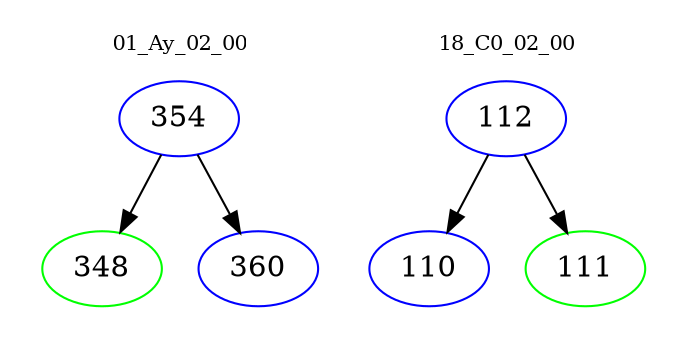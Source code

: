 digraph{
subgraph cluster_0 {
color = white
label = "01_Ay_02_00";
fontsize=10;
T0_354 [label="354", color="blue"]
T0_354 -> T0_348 [color="black"]
T0_348 [label="348", color="green"]
T0_354 -> T0_360 [color="black"]
T0_360 [label="360", color="blue"]
}
subgraph cluster_1 {
color = white
label = "18_C0_02_00";
fontsize=10;
T1_112 [label="112", color="blue"]
T1_112 -> T1_110 [color="black"]
T1_110 [label="110", color="blue"]
T1_112 -> T1_111 [color="black"]
T1_111 [label="111", color="green"]
}
}
